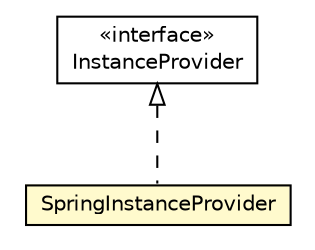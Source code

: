 #!/usr/local/bin/dot
#
# Class diagram 
# Generated by UMLGraph version R5_6_6-8-g8d7759 (http://www.umlgraph.org/)
#

digraph G {
	edge [fontname="Helvetica",fontsize=10,labelfontname="Helvetica",labelfontsize=10];
	node [fontname="Helvetica",fontsize=10,shape=plaintext];
	nodesep=0.25;
	ranksep=0.5;
	// org.dayatang.domain.InstanceProvider
	c87695 [label=<<table title="org.dayatang.domain.InstanceProvider" border="0" cellborder="1" cellspacing="0" cellpadding="2" port="p" href="../../../domain/InstanceProvider.html">
		<tr><td><table border="0" cellspacing="0" cellpadding="1">
<tr><td align="center" balign="center"> &#171;interface&#187; </td></tr>
<tr><td align="center" balign="center"> InstanceProvider </td></tr>
		</table></td></tr>
		</table>>, URL="../../../domain/InstanceProvider.html", fontname="Helvetica", fontcolor="black", fontsize=10.0];
	// org.dayatang.ioc.spring.factory.SpringInstanceProvider
	c87765 [label=<<table title="org.dayatang.ioc.spring.factory.SpringInstanceProvider" border="0" cellborder="1" cellspacing="0" cellpadding="2" port="p" bgcolor="lemonChiffon" href="./SpringInstanceProvider.html">
		<tr><td><table border="0" cellspacing="0" cellpadding="1">
<tr><td align="center" balign="center"> SpringInstanceProvider </td></tr>
		</table></td></tr>
		</table>>, URL="./SpringInstanceProvider.html", fontname="Helvetica", fontcolor="black", fontsize=10.0];
	//org.dayatang.ioc.spring.factory.SpringInstanceProvider implements org.dayatang.domain.InstanceProvider
	c87695:p -> c87765:p [dir=back,arrowtail=empty,style=dashed];
}

